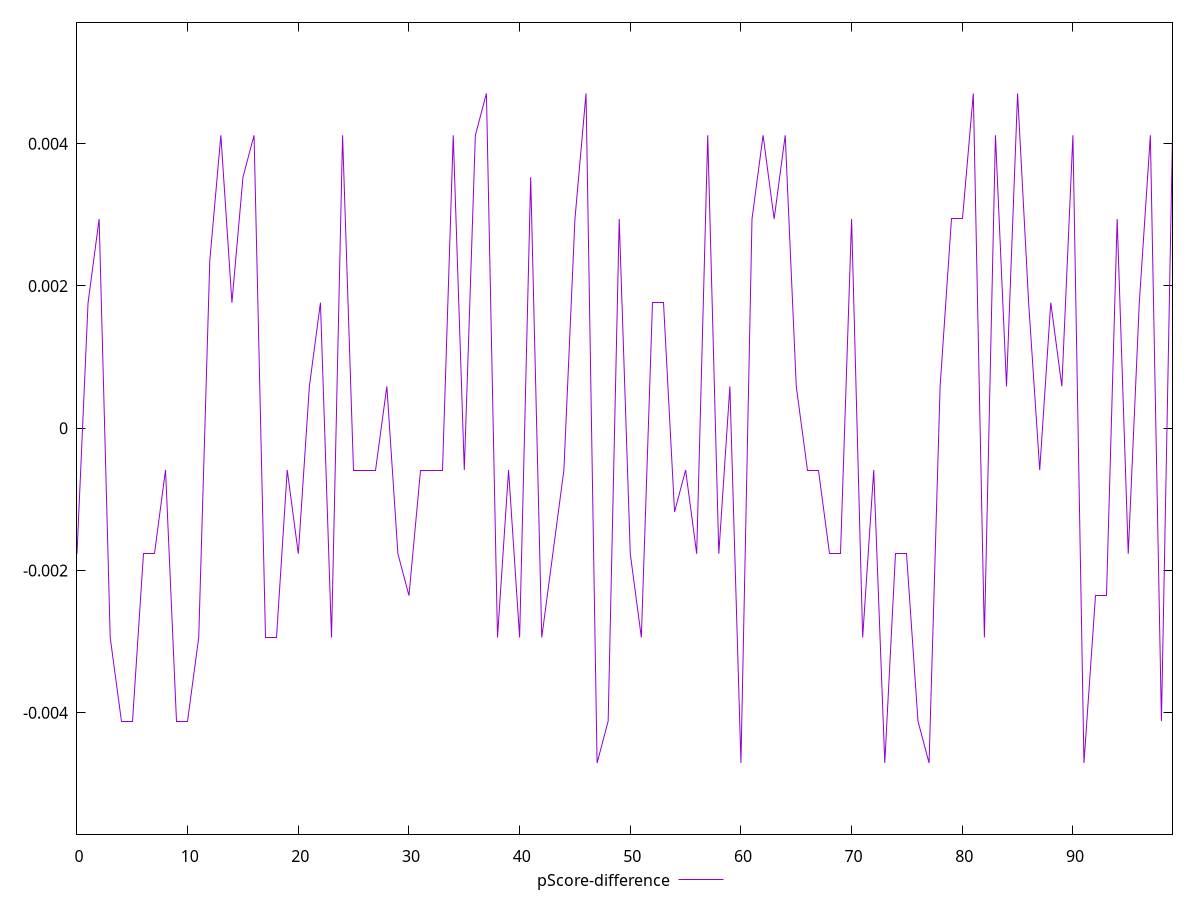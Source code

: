 reset

$pScoreDifference <<EOF
0 -0.0017647058823529738
1 0.0017647058823529321
2 0.002941176470588225
3 -0.002941176470588225
4 -0.0041176470588235176
5 -0.0041176470588235176
6 -0.0017647058823529599
7 -0.0017647058823529599
8 -0.000588235294117681
9 -0.004117647058823559
10 -0.0041176470588235176
11 -0.0029411764705882387
12 0.0023529411764705854
13 0.0041176470588235314
14 0.0017647058823529321
15 0.0035294117647058365
16 0.0041176470588235314
17 -0.0029411764705882387
18 -0.002941176470588225
19 -0.0005882352941176117
20 -0.0017647058823529599
21 0.0005882352941176533
22 0.001764705882352946
23 -0.0029411764705882387
24 0.0041176470588235314
25 -0.000588235294117681
26 -0.000588235294117681
27 -0.000588235294117681
28 0.0005882352941176533
29 -0.0017647058823530015
30 -0.0023529411764705854
31 -0.000588235294117681
32 -0.0005882352941176672
33 -0.000588235294117681
34 0.004117647058823559
35 -0.000588235294117681
36 0.004117647058823545
37 0.004705882352941171
38 -0.0029411764705882387
39 -0.000588235294117681
40 -0.0029411764705882387
41 0.0035294117647058643
42 -0.0029411764705882387
43 -0.0017647058823529599
44 -0.000588235294117681
45 0.002941176470588225
46 0.004705882352941115
47 -0.004705882352941171
48 -0.004117647058823559
49 0.002941176470588225
50 -0.0017647058823529599
51 -0.0029411764705882387
52 0.001764705882352946
53 0.0017647058823529321
54 -0.0011764705882352788
55 -0.000588235294117681
56 -0.0017647058823529599
57 0.0041176470588235314
58 -0.0017647058823529599
59 0.0005882352941176533
60 -0.004705882352941171
61 0.002941176470588225
62 0.0041176470588235314
63 0.002941176470588225
64 0.004117647058823559
65 0.0005882352941176533
66 -0.000588235294117681
67 -0.0005882352941176672
68 -0.0017647058823530015
69 -0.0017647058823529599
70 0.002941176470588225
71 -0.002941176470588225
72 -0.000588235294117681
73 -0.004705882352941199
74 -0.0017647058823529599
75 -0.0017647058823530015
76 -0.004117647058823559
77 -0.004705882352941171
78 0.0005882352941176533
79 0.002941176470588225
80 0.002941176470588225
81 0.004705882352941115
82 -0.0029411764705882387
83 0.0041176470588235314
84 0.0005882352941176533
85 0.004705882352941115
86 0.0017647058823529321
87 -0.000588235294117681
88 0.0017647058823529321
89 0.0005882352941176533
90 0.0041176470588235314
91 -0.004705882352941171
92 -0.002352941176470613
93 -0.002352941176470613
94 0.002941176470588225
95 -0.0017647058823529599
96 0.0017647058823529321
97 0.0041176470588235314
98 -0.004117647058823559
99 0.004117647058823559
EOF

set key outside below
set xrange [0:99]
set yrange [-0.005705882352941199:0.005705882352941171]
set trange [-0.005705882352941199:0.005705882352941171]
set terminal svg size 640, 500 enhanced background rgb 'white'
set output "reports/report_00030_2021-02-24T20-42-31.540Z/unused-javascript/samples/music/pScore-difference/values.svg"

plot $pScoreDifference title "pScore-difference" with line

reset
